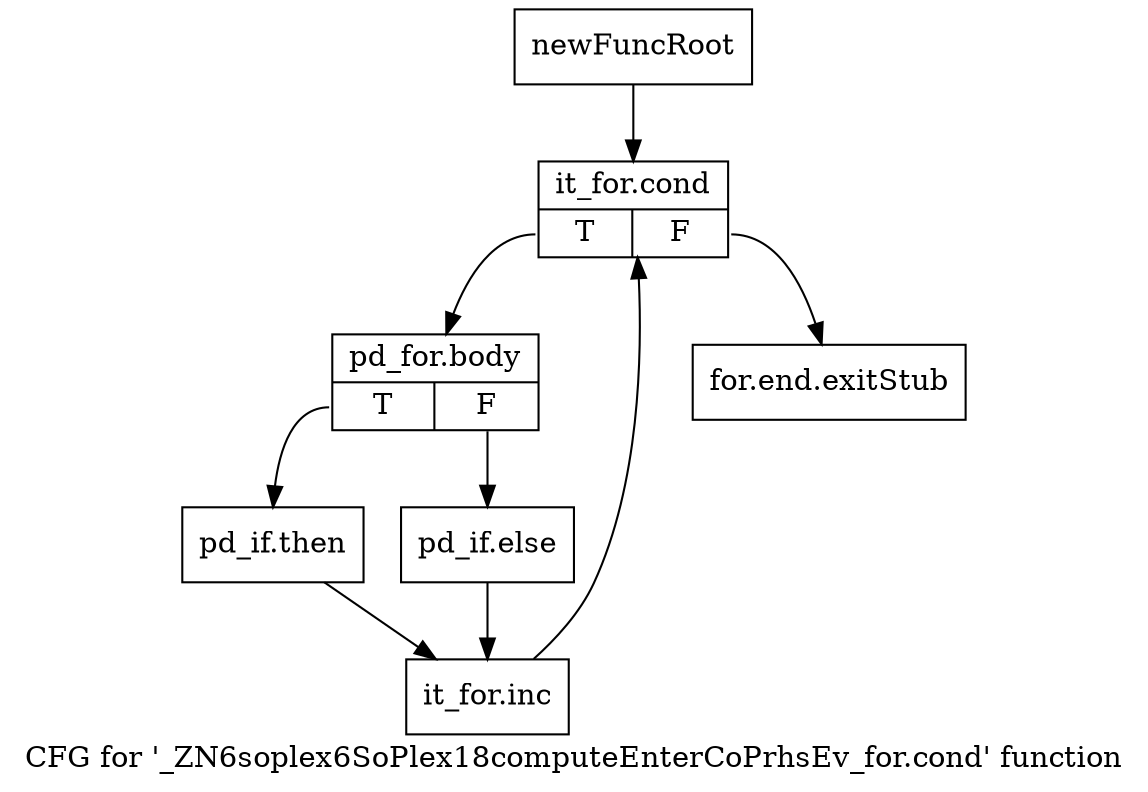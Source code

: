digraph "CFG for '_ZN6soplex6SoPlex18computeEnterCoPrhsEv_for.cond' function" {
	label="CFG for '_ZN6soplex6SoPlex18computeEnterCoPrhsEv_for.cond' function";

	Node0x2f343e0 [shape=record,label="{newFuncRoot}"];
	Node0x2f343e0 -> Node0x2f34480;
	Node0x2f34430 [shape=record,label="{for.end.exitStub}"];
	Node0x2f34480 [shape=record,label="{it_for.cond|{<s0>T|<s1>F}}"];
	Node0x2f34480:s0 -> Node0x2f344d0;
	Node0x2f34480:s1 -> Node0x2f34430;
	Node0x2f344d0 [shape=record,label="{pd_for.body|{<s0>T|<s1>F}}"];
	Node0x2f344d0:s0 -> Node0x2f34da0;
	Node0x2f344d0:s1 -> Node0x2f34d50;
	Node0x2f34d50 [shape=record,label="{pd_if.else}"];
	Node0x2f34d50 -> Node0x2f34df0;
	Node0x2f34da0 [shape=record,label="{pd_if.then}"];
	Node0x2f34da0 -> Node0x2f34df0;
	Node0x2f34df0 [shape=record,label="{it_for.inc}"];
	Node0x2f34df0 -> Node0x2f34480;
}
